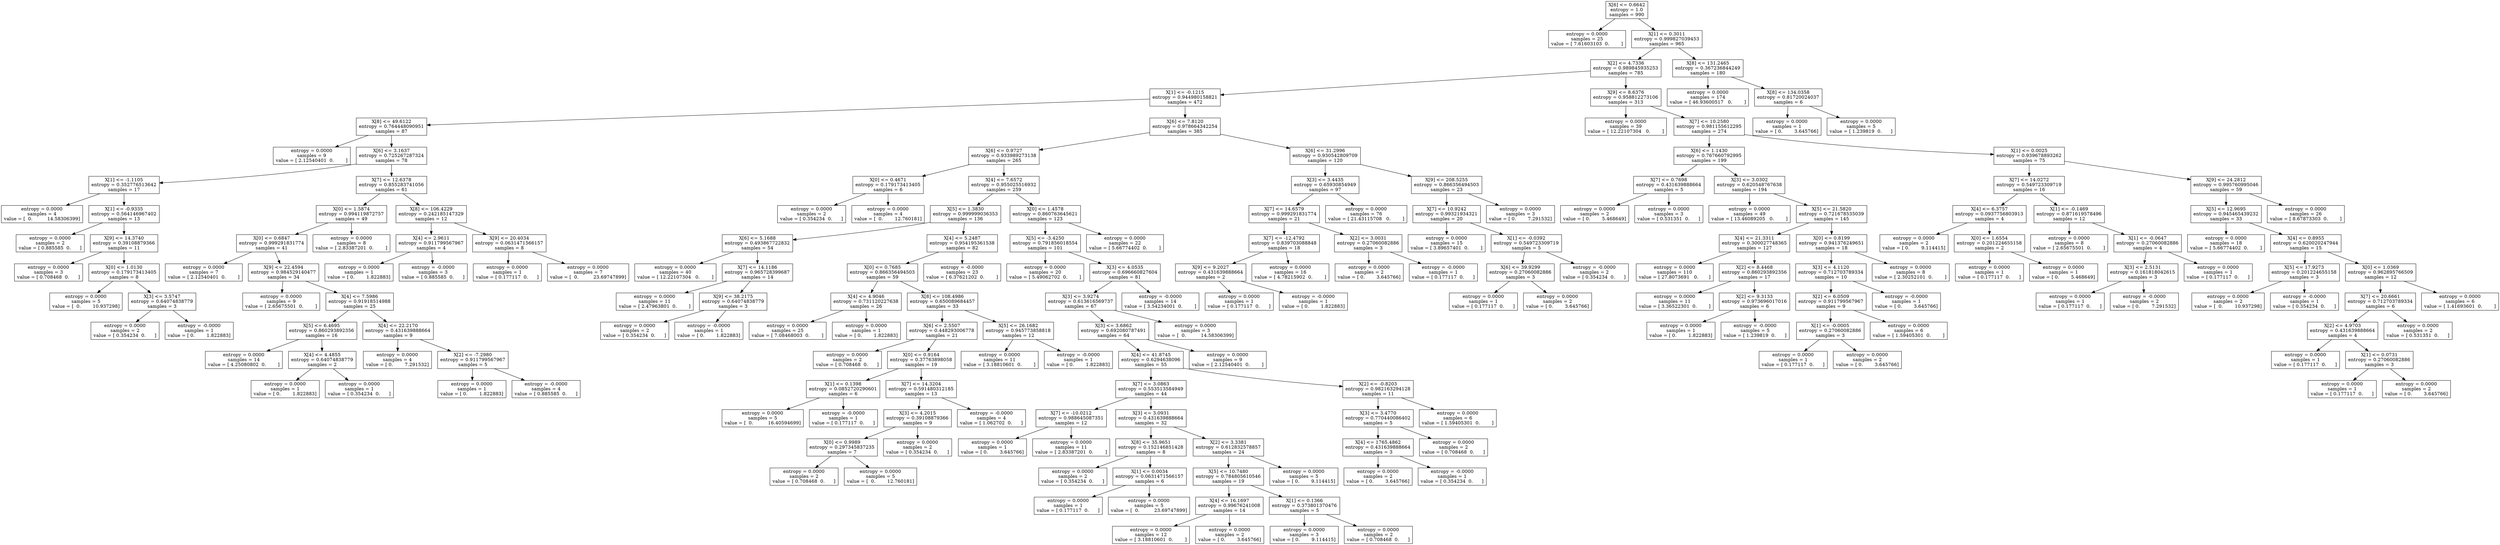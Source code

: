 digraph Tree {
0 [label="X[6] <= 0.6642\nentropy = 1.0\nsamples = 990", shape="box"] ;
1 [label="entropy = 0.0000\nsamples = 25\nvalue = [ 7.61603103  0.        ]", shape="box"] ;
0 -> 1 ;
2 [label="X[1] <= 0.3011\nentropy = 0.999827039453\nsamples = 965", shape="box"] ;
0 -> 2 ;
3 [label="X[2] <= 4.7336\nentropy = 0.989845935253\nsamples = 785", shape="box"] ;
2 -> 3 ;
4 [label="X[1] <= -0.1215\nentropy = 0.944980158821\nsamples = 472", shape="box"] ;
3 -> 4 ;
5 [label="X[8] <= 49.6122\nentropy = 0.764448090951\nsamples = 87", shape="box"] ;
4 -> 5 ;
6 [label="entropy = 0.0000\nsamples = 9\nvalue = [ 2.12540401  0.        ]", shape="box"] ;
5 -> 6 ;
7 [label="X[6] <= 3.1637\nentropy = 0.725267287324\nsamples = 78", shape="box"] ;
5 -> 7 ;
8 [label="X[1] <= -1.1105\nentropy = 0.352776513642\nsamples = 17", shape="box"] ;
7 -> 8 ;
9 [label="entropy = 0.0000\nsamples = 4\nvalue = [  0.          14.58306399]", shape="box"] ;
8 -> 9 ;
10 [label="X[1] <= -0.9335\nentropy = 0.564146967402\nsamples = 13", shape="box"] ;
8 -> 10 ;
11 [label="entropy = 0.0000\nsamples = 2\nvalue = [ 0.885585  0.      ]", shape="box"] ;
10 -> 11 ;
12 [label="X[9] <= 14.3740\nentropy = 0.39108879366\nsamples = 11", shape="box"] ;
10 -> 12 ;
13 [label="entropy = 0.0000\nsamples = 3\nvalue = [ 0.708468  0.      ]", shape="box"] ;
12 -> 13 ;
14 [label="X[0] <= 1.0130\nentropy = 0.179173413405\nsamples = 8", shape="box"] ;
12 -> 14 ;
15 [label="entropy = 0.0000\nsamples = 5\nvalue = [  0.        10.937298]", shape="box"] ;
14 -> 15 ;
16 [label="X[3] <= 3.5747\nentropy = 0.64074838779\nsamples = 3", shape="box"] ;
14 -> 16 ;
17 [label="entropy = 0.0000\nsamples = 2\nvalue = [ 0.354234  0.      ]", shape="box"] ;
16 -> 17 ;
18 [label="entropy = -0.0000\nsamples = 1\nvalue = [ 0.        1.822883]", shape="box"] ;
16 -> 18 ;
19 [label="X[7] <= 12.6378\nentropy = 0.855283741056\nsamples = 61", shape="box"] ;
7 -> 19 ;
20 [label="X[0] <= 1.5874\nentropy = 0.994119872757\nsamples = 49", shape="box"] ;
19 -> 20 ;
21 [label="X[0] <= 0.6847\nentropy = 0.999291831774\nsamples = 41", shape="box"] ;
20 -> 21 ;
22 [label="entropy = 0.0000\nsamples = 7\nvalue = [ 2.12540401  0.        ]", shape="box"] ;
21 -> 22 ;
23 [label="X[9] <= 22.4594\nentropy = 0.984529140477\nsamples = 34", shape="box"] ;
21 -> 23 ;
24 [label="entropy = 0.0000\nsamples = 9\nvalue = [ 2.65675501  0.        ]", shape="box"] ;
23 -> 24 ;
25 [label="X[4] <= 7.5986\nentropy = 0.91918514988\nsamples = 25", shape="box"] ;
23 -> 25 ;
26 [label="X[5] <= 6.4695\nentropy = 0.860293892356\nsamples = 16", shape="box"] ;
25 -> 26 ;
27 [label="entropy = 0.0000\nsamples = 14\nvalue = [ 4.25080802  0.        ]", shape="box"] ;
26 -> 27 ;
28 [label="X[4] <= 4.4855\nentropy = 0.64074838779\nsamples = 2", shape="box"] ;
26 -> 28 ;
29 [label="entropy = 0.0000\nsamples = 1\nvalue = [ 0.        1.822883]", shape="box"] ;
28 -> 29 ;
30 [label="entropy = 0.0000\nsamples = 1\nvalue = [ 0.354234  0.      ]", shape="box"] ;
28 -> 30 ;
31 [label="X[4] <= 22.2170\nentropy = 0.431639888664\nsamples = 9", shape="box"] ;
25 -> 31 ;
32 [label="entropy = 0.0000\nsamples = 4\nvalue = [ 0.        7.291532]", shape="box"] ;
31 -> 32 ;
33 [label="X[2] <= -7.2980\nentropy = 0.911799567967\nsamples = 5", shape="box"] ;
31 -> 33 ;
34 [label="entropy = 0.0000\nsamples = 1\nvalue = [ 0.        1.822883]", shape="box"] ;
33 -> 34 ;
35 [label="entropy = -0.0000\nsamples = 4\nvalue = [ 0.885585  0.      ]", shape="box"] ;
33 -> 35 ;
36 [label="entropy = 0.0000\nsamples = 8\nvalue = [ 2.83387201  0.        ]", shape="box"] ;
20 -> 36 ;
37 [label="X[8] <= 106.4229\nentropy = 0.242185147329\nsamples = 12", shape="box"] ;
19 -> 37 ;
38 [label="X[4] <= 2.9611\nentropy = 0.911799567967\nsamples = 4", shape="box"] ;
37 -> 38 ;
39 [label="entropy = 0.0000\nsamples = 1\nvalue = [ 0.        1.822883]", shape="box"] ;
38 -> 39 ;
40 [label="entropy = -0.0000\nsamples = 3\nvalue = [ 0.885585  0.      ]", shape="box"] ;
38 -> 40 ;
41 [label="X[9] <= 20.4034\nentropy = 0.0631471566157\nsamples = 8", shape="box"] ;
37 -> 41 ;
42 [label="entropy = 0.0000\nsamples = 1\nvalue = [ 0.177117  0.      ]", shape="box"] ;
41 -> 42 ;
43 [label="entropy = 0.0000\nsamples = 7\nvalue = [  0.          23.69747899]", shape="box"] ;
41 -> 43 ;
44 [label="X[6] <= 7.8120\nentropy = 0.978664342254\nsamples = 385", shape="box"] ;
4 -> 44 ;
45 [label="X[6] <= 0.9727\nentropy = 0.933989273138\nsamples = 265", shape="box"] ;
44 -> 45 ;
46 [label="X[0] <= 0.4671\nentropy = 0.179173413405\nsamples = 6", shape="box"] ;
45 -> 46 ;
47 [label="entropy = 0.0000\nsamples = 2\nvalue = [ 0.354234  0.      ]", shape="box"] ;
46 -> 47 ;
48 [label="entropy = 0.0000\nsamples = 4\nvalue = [  0.        12.760181]", shape="box"] ;
46 -> 48 ;
49 [label="X[4] <= 7.6572\nentropy = 0.955025516932\nsamples = 259", shape="box"] ;
45 -> 49 ;
50 [label="X[5] <= 1.3830\nentropy = 0.999999036353\nsamples = 136", shape="box"] ;
49 -> 50 ;
51 [label="X[6] <= 5.1688\nentropy = 0.493867722832\nsamples = 54", shape="box"] ;
50 -> 51 ;
52 [label="entropy = 0.0000\nsamples = 40\nvalue = [ 12.22107304   0.        ]", shape="box"] ;
51 -> 52 ;
53 [label="X[7] <= 14.1186\nentropy = 0.965728399687\nsamples = 14", shape="box"] ;
51 -> 53 ;
54 [label="entropy = 0.0000\nsamples = 11\nvalue = [ 2.47963801  0.        ]", shape="box"] ;
53 -> 54 ;
55 [label="X[9] <= 38.2175\nentropy = 0.64074838779\nsamples = 3", shape="box"] ;
53 -> 55 ;
56 [label="entropy = 0.0000\nsamples = 2\nvalue = [ 0.354234  0.      ]", shape="box"] ;
55 -> 56 ;
57 [label="entropy = -0.0000\nsamples = 1\nvalue = [ 0.        1.822883]", shape="box"] ;
55 -> 57 ;
58 [label="X[4] <= 5.2487\nentropy = 0.954195361538\nsamples = 82", shape="box"] ;
50 -> 58 ;
59 [label="X[0] <= 0.7685\nentropy = 0.866356494503\nsamples = 59", shape="box"] ;
58 -> 59 ;
60 [label="X[4] <= 4.9046\nentropy = 0.731120227638\nsamples = 26", shape="box"] ;
59 -> 60 ;
61 [label="entropy = 0.0000\nsamples = 25\nvalue = [ 7.08468003  0.        ]", shape="box"] ;
60 -> 61 ;
62 [label="entropy = 0.0000\nsamples = 1\nvalue = [ 0.        1.822883]", shape="box"] ;
60 -> 62 ;
63 [label="X[8] <= 108.4986\nentropy = 0.650089684457\nsamples = 33", shape="box"] ;
59 -> 63 ;
64 [label="X[6] <= 2.5507\nentropy = 0.448293006778\nsamples = 21", shape="box"] ;
63 -> 64 ;
65 [label="entropy = 0.0000\nsamples = 2\nvalue = [ 0.708468  0.      ]", shape="box"] ;
64 -> 65 ;
66 [label="X[0] <= 0.9164\nentropy = 0.37763898058\nsamples = 19", shape="box"] ;
64 -> 66 ;
67 [label="X[1] <= 0.1398\nentropy = 0.0852720290601\nsamples = 6", shape="box"] ;
66 -> 67 ;
68 [label="entropy = 0.0000\nsamples = 5\nvalue = [  0.          16.40594699]", shape="box"] ;
67 -> 68 ;
69 [label="entropy = -0.0000\nsamples = 1\nvalue = [ 0.177117  0.      ]", shape="box"] ;
67 -> 69 ;
70 [label="X[7] <= 14.3204\nentropy = 0.591480312185\nsamples = 13", shape="box"] ;
66 -> 70 ;
71 [label="X[3] <= 4.2015\nentropy = 0.39108879366\nsamples = 9", shape="box"] ;
70 -> 71 ;
72 [label="X[0] <= 0.9989\nentropy = 0.297345837235\nsamples = 7", shape="box"] ;
71 -> 72 ;
73 [label="entropy = 0.0000\nsamples = 2\nvalue = [ 0.708468  0.      ]", shape="box"] ;
72 -> 73 ;
74 [label="entropy = 0.0000\nsamples = 5\nvalue = [  0.        12.760181]", shape="box"] ;
72 -> 74 ;
75 [label="entropy = 0.0000\nsamples = 2\nvalue = [ 0.354234  0.      ]", shape="box"] ;
71 -> 75 ;
76 [label="entropy = -0.0000\nsamples = 4\nvalue = [ 1.062702  0.      ]", shape="box"] ;
70 -> 76 ;
77 [label="X[5] <= 26.1682\nentropy = 0.945773858818\nsamples = 12", shape="box"] ;
63 -> 77 ;
78 [label="entropy = 0.0000\nsamples = 11\nvalue = [ 3.18810601  0.        ]", shape="box"] ;
77 -> 78 ;
79 [label="entropy = -0.0000\nsamples = 1\nvalue = [ 0.        1.822883]", shape="box"] ;
77 -> 79 ;
80 [label="entropy = -0.0000\nsamples = 23\nvalue = [ 6.37621202  0.        ]", shape="box"] ;
58 -> 80 ;
81 [label="X[0] <= 1.4578\nentropy = 0.860763645621\nsamples = 123", shape="box"] ;
49 -> 81 ;
82 [label="X[5] <= -3.4250\nentropy = 0.791856018554\nsamples = 101", shape="box"] ;
81 -> 82 ;
83 [label="entropy = 0.0000\nsamples = 20\nvalue = [ 5.49062702  0.        ]", shape="box"] ;
82 -> 83 ;
84 [label="X[3] <= 4.0535\nentropy = 0.696660827604\nsamples = 81", shape="box"] ;
82 -> 84 ;
85 [label="X[3] <= 3.9274\nentropy = 0.613616569737\nsamples = 67", shape="box"] ;
84 -> 85 ;
86 [label="X[3] <= 3.6862\nentropy = 0.692080787491\nsamples = 64", shape="box"] ;
85 -> 86 ;
87 [label="X[4] <= 41.8745\nentropy = 0.6294638096\nsamples = 55", shape="box"] ;
86 -> 87 ;
88 [label="X[7] <= 3.0863\nentropy = 0.553513584949\nsamples = 44", shape="box"] ;
87 -> 88 ;
89 [label="X[7] <= -10.0212\nentropy = 0.988645087351\nsamples = 12", shape="box"] ;
88 -> 89 ;
90 [label="entropy = 0.0000\nsamples = 1\nvalue = [ 0.        3.645766]", shape="box"] ;
89 -> 90 ;
91 [label="entropy = 0.0000\nsamples = 11\nvalue = [ 2.83387201  0.        ]", shape="box"] ;
89 -> 91 ;
92 [label="X[3] <= 3.0931\nentropy = 0.431639888664\nsamples = 32", shape="box"] ;
88 -> 92 ;
93 [label="X[8] <= 35.9651\nentropy = 0.152146851428\nsamples = 8", shape="box"] ;
92 -> 93 ;
94 [label="entropy = 0.0000\nsamples = 2\nvalue = [ 0.354234  0.      ]", shape="box"] ;
93 -> 94 ;
95 [label="X[1] <= 0.0034\nentropy = 0.0631471566157\nsamples = 6", shape="box"] ;
93 -> 95 ;
96 [label="entropy = 0.0000\nsamples = 1\nvalue = [ 0.177117  0.      ]", shape="box"] ;
95 -> 96 ;
97 [label="entropy = 0.0000\nsamples = 5\nvalue = [  0.          23.69747899]", shape="box"] ;
95 -> 97 ;
98 [label="X[2] <= 3.3381\nentropy = 0.612832578857\nsamples = 24", shape="box"] ;
92 -> 98 ;
99 [label="X[5] <= 10.7480\nentropy = 0.784805610546\nsamples = 19", shape="box"] ;
98 -> 99 ;
100 [label="X[4] <= 16.1697\nentropy = 0.99676241008\nsamples = 14", shape="box"] ;
99 -> 100 ;
101 [label="entropy = 0.0000\nsamples = 12\nvalue = [ 3.18810601  0.        ]", shape="box"] ;
100 -> 101 ;
102 [label="entropy = 0.0000\nsamples = 2\nvalue = [ 0.        3.645766]", shape="box"] ;
100 -> 102 ;
103 [label="X[1] <= 0.1366\nentropy = 0.373801370476\nsamples = 5", shape="box"] ;
99 -> 103 ;
104 [label="entropy = 0.0000\nsamples = 3\nvalue = [ 0.        9.114415]", shape="box"] ;
103 -> 104 ;
105 [label="entropy = 0.0000\nsamples = 2\nvalue = [ 0.708468  0.      ]", shape="box"] ;
103 -> 105 ;
106 [label="entropy = 0.0000\nsamples = 5\nvalue = [ 0.        9.114415]", shape="box"] ;
98 -> 106 ;
107 [label="X[2] <= -0.8203\nentropy = 0.982163294128\nsamples = 11", shape="box"] ;
87 -> 107 ;
108 [label="X[3] <= 3.4770\nentropy = 0.770440086402\nsamples = 5", shape="box"] ;
107 -> 108 ;
109 [label="X[4] <= 1765.4862\nentropy = 0.431639888664\nsamples = 3", shape="box"] ;
108 -> 109 ;
110 [label="entropy = 0.0000\nsamples = 2\nvalue = [ 0.        3.645766]", shape="box"] ;
109 -> 110 ;
111 [label="entropy = -0.0000\nsamples = 1\nvalue = [ 0.354234  0.      ]", shape="box"] ;
109 -> 111 ;
112 [label="entropy = 0.0000\nsamples = 2\nvalue = [ 0.708468  0.      ]", shape="box"] ;
108 -> 112 ;
113 [label="entropy = 0.0000\nsamples = 6\nvalue = [ 1.59405301  0.        ]", shape="box"] ;
107 -> 113 ;
114 [label="entropy = 0.0000\nsamples = 9\nvalue = [ 2.12540401  0.        ]", shape="box"] ;
86 -> 114 ;
115 [label="entropy = 0.0000\nsamples = 3\nvalue = [  0.          14.58306399]", shape="box"] ;
85 -> 115 ;
116 [label="entropy = -0.0000\nsamples = 14\nvalue = [ 3.54234001  0.        ]", shape="box"] ;
84 -> 116 ;
117 [label="entropy = 0.0000\nsamples = 22\nvalue = [ 5.66774402  0.        ]", shape="box"] ;
81 -> 117 ;
118 [label="X[6] <= 31.2996\nentropy = 0.930542809709\nsamples = 120", shape="box"] ;
44 -> 118 ;
119 [label="X[3] <= 3.4435\nentropy = 0.65930854949\nsamples = 97", shape="box"] ;
118 -> 119 ;
120 [label="X[7] <= 14.6579\nentropy = 0.999291831774\nsamples = 21", shape="box"] ;
119 -> 120 ;
121 [label="X[7] <= -12.4792\nentropy = 0.839703088848\nsamples = 18", shape="box"] ;
120 -> 121 ;
122 [label="X[9] <= 9.2027\nentropy = 0.431639888664\nsamples = 2", shape="box"] ;
121 -> 122 ;
123 [label="entropy = 0.0000\nsamples = 1\nvalue = [ 0.177117  0.      ]", shape="box"] ;
122 -> 123 ;
124 [label="entropy = -0.0000\nsamples = 1\nvalue = [ 0.        1.822883]", shape="box"] ;
122 -> 124 ;
125 [label="entropy = 0.0000\nsamples = 16\nvalue = [ 4.78215902  0.        ]", shape="box"] ;
121 -> 125 ;
126 [label="X[2] <= 3.0031\nentropy = 0.27060082886\nsamples = 3", shape="box"] ;
120 -> 126 ;
127 [label="entropy = 0.0000\nsamples = 2\nvalue = [ 0.        3.645766]", shape="box"] ;
126 -> 127 ;
128 [label="entropy = -0.0000\nsamples = 1\nvalue = [ 0.177117  0.      ]", shape="box"] ;
126 -> 128 ;
129 [label="entropy = 0.0000\nsamples = 76\nvalue = [ 21.43115708   0.        ]", shape="box"] ;
119 -> 129 ;
130 [label="X[9] <= 208.5255\nentropy = 0.866356494503\nsamples = 23", shape="box"] ;
118 -> 130 ;
131 [label="X[7] <= 10.9242\nentropy = 0.99321934321\nsamples = 20", shape="box"] ;
130 -> 131 ;
132 [label="entropy = 0.0000\nsamples = 15\nvalue = [ 3.89657401  0.        ]", shape="box"] ;
131 -> 132 ;
133 [label="X[1] <= -0.0392\nentropy = 0.549723309719\nsamples = 5", shape="box"] ;
131 -> 133 ;
134 [label="X[6] <= 39.9299\nentropy = 0.27060082886\nsamples = 3", shape="box"] ;
133 -> 134 ;
135 [label="entropy = 0.0000\nsamples = 1\nvalue = [ 0.177117  0.      ]", shape="box"] ;
134 -> 135 ;
136 [label="entropy = 0.0000\nsamples = 2\nvalue = [ 0.        3.645766]", shape="box"] ;
134 -> 136 ;
137 [label="entropy = -0.0000\nsamples = 2\nvalue = [ 0.354234  0.      ]", shape="box"] ;
133 -> 137 ;
138 [label="entropy = 0.0000\nsamples = 3\nvalue = [ 0.        7.291532]", shape="box"] ;
130 -> 138 ;
139 [label="X[9] <= 8.6376\nentropy = 0.958812273106\nsamples = 313", shape="box"] ;
3 -> 139 ;
140 [label="entropy = 0.0000\nsamples = 39\nvalue = [ 12.22107304   0.        ]", shape="box"] ;
139 -> 140 ;
141 [label="X[7] <= 10.2580\nentropy = 0.981155612295\nsamples = 274", shape="box"] ;
139 -> 141 ;
142 [label="X[6] <= 1.1430\nentropy = 0.767660792995\nsamples = 199", shape="box"] ;
141 -> 142 ;
143 [label="X[7] <= 0.7698\nentropy = 0.431639888664\nsamples = 5", shape="box"] ;
142 -> 143 ;
144 [label="entropy = 0.0000\nsamples = 2\nvalue = [ 0.        5.468649]", shape="box"] ;
143 -> 144 ;
145 [label="entropy = 0.0000\nsamples = 3\nvalue = [ 0.531351  0.      ]", shape="box"] ;
143 -> 145 ;
146 [label="X[3] <= 3.0302\nentropy = 0.620548767638\nsamples = 194", shape="box"] ;
142 -> 146 ;
147 [label="entropy = 0.0000\nsamples = 49\nvalue = [ 13.46089205   0.        ]", shape="box"] ;
146 -> 147 ;
148 [label="X[5] <= 21.5820\nentropy = 0.721678535039\nsamples = 145", shape="box"] ;
146 -> 148 ;
149 [label="X[4] <= 21.3311\nentropy = 0.300027748365\nsamples = 127", shape="box"] ;
148 -> 149 ;
150 [label="entropy = 0.0000\nsamples = 110\nvalue = [ 27.8073691   0.       ]", shape="box"] ;
149 -> 150 ;
151 [label="X[2] <= 8.4468\nentropy = 0.860293892356\nsamples = 17", shape="box"] ;
149 -> 151 ;
152 [label="entropy = 0.0000\nsamples = 11\nvalue = [ 3.36522301  0.        ]", shape="box"] ;
151 -> 152 ;
153 [label="X[2] <= 9.3133\nentropy = 0.973696017016\nsamples = 6", shape="box"] ;
151 -> 153 ;
154 [label="entropy = 0.0000\nsamples = 1\nvalue = [ 0.        1.822883]", shape="box"] ;
153 -> 154 ;
155 [label="entropy = -0.0000\nsamples = 5\nvalue = [ 1.239819  0.      ]", shape="box"] ;
153 -> 155 ;
156 [label="X[0] <= 0.8199\nentropy = 0.941376249651\nsamples = 18", shape="box"] ;
148 -> 156 ;
157 [label="X[3] <= 4.1120\nentropy = 0.712703789334\nsamples = 10", shape="box"] ;
156 -> 157 ;
158 [label="X[2] <= 6.0509\nentropy = 0.911799567967\nsamples = 9", shape="box"] ;
157 -> 158 ;
159 [label="X[1] <= -0.0005\nentropy = 0.27060082886\nsamples = 3", shape="box"] ;
158 -> 159 ;
160 [label="entropy = 0.0000\nsamples = 1\nvalue = [ 0.177117  0.      ]", shape="box"] ;
159 -> 160 ;
161 [label="entropy = 0.0000\nsamples = 2\nvalue = [ 0.        3.645766]", shape="box"] ;
159 -> 161 ;
162 [label="entropy = 0.0000\nsamples = 6\nvalue = [ 1.59405301  0.        ]", shape="box"] ;
158 -> 162 ;
163 [label="entropy = -0.0000\nsamples = 1\nvalue = [ 0.        3.645766]", shape="box"] ;
157 -> 163 ;
164 [label="entropy = 0.0000\nsamples = 8\nvalue = [ 2.30252101  0.        ]", shape="box"] ;
156 -> 164 ;
165 [label="X[1] <= 0.0025\nentropy = 0.939678893262\nsamples = 75", shape="box"] ;
141 -> 165 ;
166 [label="X[7] <= 14.0272\nentropy = 0.549723309719\nsamples = 16", shape="box"] ;
165 -> 166 ;
167 [label="X[4] <= 6.3757\nentropy = 0.0937756803913\nsamples = 4", shape="box"] ;
166 -> 167 ;
168 [label="entropy = 0.0000\nsamples = 2\nvalue = [ 0.        9.114415]", shape="box"] ;
167 -> 168 ;
169 [label="X[0] <= 1.6554\nentropy = 0.201224655158\nsamples = 2", shape="box"] ;
167 -> 169 ;
170 [label="entropy = 0.0000\nsamples = 1\nvalue = [ 0.177117  0.      ]", shape="box"] ;
169 -> 170 ;
171 [label="entropy = 0.0000\nsamples = 1\nvalue = [ 0.        5.468649]", shape="box"] ;
169 -> 171 ;
172 [label="X[1] <= -0.1469\nentropy = 0.871619578496\nsamples = 12", shape="box"] ;
166 -> 172 ;
173 [label="entropy = 0.0000\nsamples = 8\nvalue = [ 2.65675501  0.        ]", shape="box"] ;
172 -> 173 ;
174 [label="X[1] <= -0.0647\nentropy = 0.27060082886\nsamples = 4", shape="box"] ;
172 -> 174 ;
175 [label="X[3] <= 2.5131\nentropy = 0.161818042615\nsamples = 3", shape="box"] ;
174 -> 175 ;
176 [label="entropy = 0.0000\nsamples = 1\nvalue = [ 0.177117  0.      ]", shape="box"] ;
175 -> 176 ;
177 [label="entropy = -0.0000\nsamples = 2\nvalue = [ 0.        7.291532]", shape="box"] ;
175 -> 177 ;
178 [label="entropy = 0.0000\nsamples = 1\nvalue = [ 0.177117  0.      ]", shape="box"] ;
174 -> 178 ;
179 [label="X[9] <= 24.2812\nentropy = 0.995760995046\nsamples = 59", shape="box"] ;
165 -> 179 ;
180 [label="X[5] <= 12.9695\nentropy = 0.945465439232\nsamples = 33", shape="box"] ;
179 -> 180 ;
181 [label="entropy = 0.0000\nsamples = 18\nvalue = [ 5.66774402  0.        ]", shape="box"] ;
180 -> 181 ;
182 [label="X[4] <= 0.8955\nentropy = 0.620020247944\nsamples = 15", shape="box"] ;
180 -> 182 ;
183 [label="X[5] <= 17.9273\nentropy = 0.201224655158\nsamples = 3", shape="box"] ;
182 -> 183 ;
184 [label="entropy = 0.0000\nsamples = 2\nvalue = [  0.        10.937298]", shape="box"] ;
183 -> 184 ;
185 [label="entropy = -0.0000\nsamples = 1\nvalue = [ 0.354234  0.      ]", shape="box"] ;
183 -> 185 ;
186 [label="X[0] <= 1.0369\nentropy = 0.962895766509\nsamples = 12", shape="box"] ;
182 -> 186 ;
187 [label="X[7] <= 20.6661\nentropy = 0.712703789334\nsamples = 6", shape="box"] ;
186 -> 187 ;
188 [label="X[2] <= 4.9703\nentropy = 0.431639888664\nsamples = 4", shape="box"] ;
187 -> 188 ;
189 [label="entropy = 0.0000\nsamples = 1\nvalue = [ 0.177117  0.      ]", shape="box"] ;
188 -> 189 ;
190 [label="X[1] <= 0.0731\nentropy = 0.27060082886\nsamples = 3", shape="box"] ;
188 -> 190 ;
191 [label="entropy = 0.0000\nsamples = 1\nvalue = [ 0.177117  0.      ]", shape="box"] ;
190 -> 191 ;
192 [label="entropy = 0.0000\nsamples = 2\nvalue = [ 0.        3.645766]", shape="box"] ;
190 -> 192 ;
193 [label="entropy = 0.0000\nsamples = 2\nvalue = [ 0.531351  0.      ]", shape="box"] ;
187 -> 193 ;
194 [label="entropy = 0.0000\nsamples = 6\nvalue = [ 1.41693601  0.        ]", shape="box"] ;
186 -> 194 ;
195 [label="entropy = 0.0000\nsamples = 26\nvalue = [ 8.67873303  0.        ]", shape="box"] ;
179 -> 195 ;
196 [label="X[8] <= 131.2465\nentropy = 0.367236844249\nsamples = 180", shape="box"] ;
2 -> 196 ;
197 [label="entropy = 0.0000\nsamples = 174\nvalue = [ 46.93600517   0.        ]", shape="box"] ;
196 -> 197 ;
198 [label="X[8] <= 134.0358\nentropy = 0.81720024037\nsamples = 6", shape="box"] ;
196 -> 198 ;
199 [label="entropy = 0.0000\nsamples = 1\nvalue = [ 0.        3.645766]", shape="box"] ;
198 -> 199 ;
200 [label="entropy = 0.0000\nsamples = 5\nvalue = [ 1.239819  0.      ]", shape="box"] ;
198 -> 200 ;
}